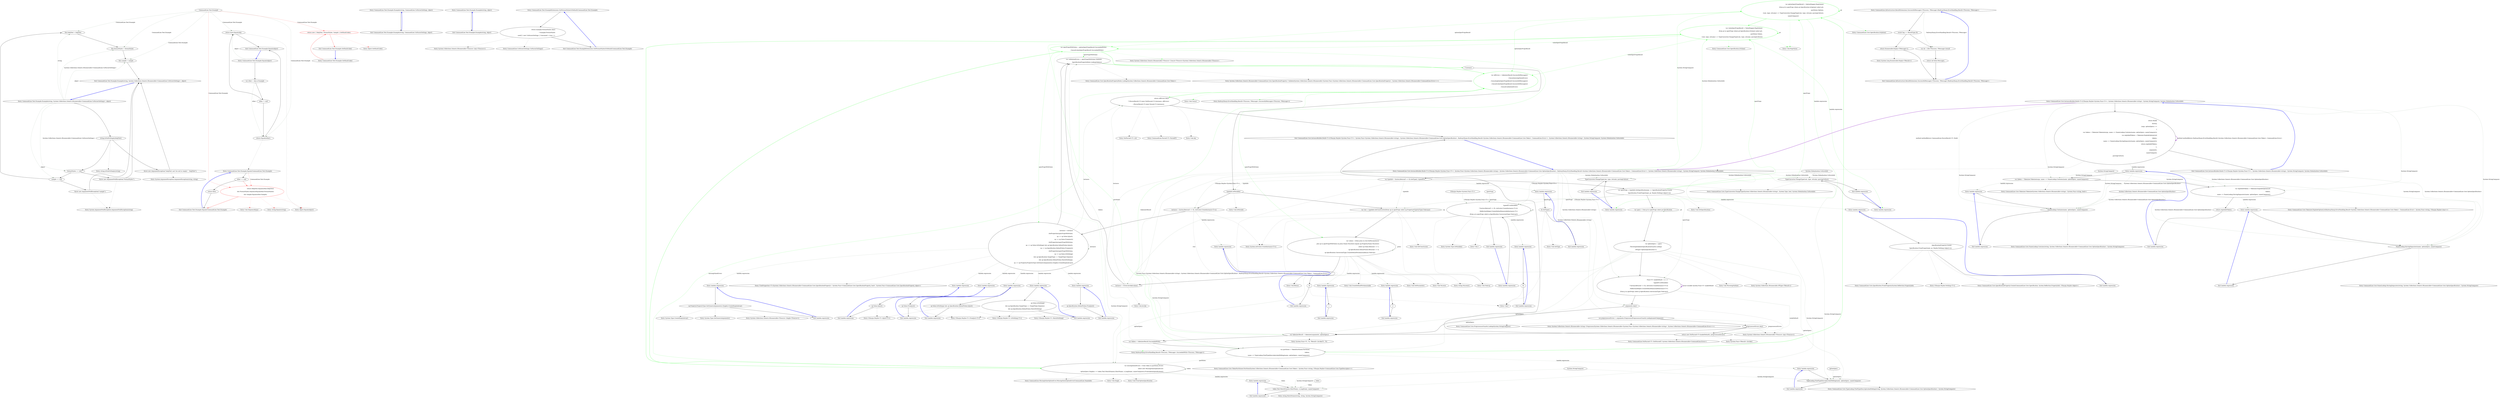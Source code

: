 digraph  {
n41 [label="CommandLine.Text.Example", span=""];
n0 [label="Entry CommandLine.Text.Example.Example(string, System.Collections.Generic.IEnumerable<CommandLine.UnParserSettings>, object)", span="18-18", cluster="CommandLine.Text.Example.Example(string, System.Collections.Generic.IEnumerable<CommandLine.UnParserSettings>, object)"];
n1 [label="string.IsNullOrEmpty(helpText)", span="20-20", cluster="CommandLine.Text.Example.Example(string, System.Collections.Generic.IEnumerable<CommandLine.UnParserSettings>, object)"];
n3 [label="formatStyles == null", span="21-21", cluster="CommandLine.Text.Example.Example(string, System.Collections.Generic.IEnumerable<CommandLine.UnParserSettings>, object)"];
n5 [label="sample == null", span="22-22", cluster="CommandLine.Text.Example.Example(string, System.Collections.Generic.IEnumerable<CommandLine.UnParserSettings>, object)"];
n7 [label="this.helpText = helpText", span="24-24", cluster="CommandLine.Text.Example.Example(string, System.Collections.Generic.IEnumerable<CommandLine.UnParserSettings>, object)"];
n8 [label="this.formatStyles = formatStyles", span="25-25", cluster="CommandLine.Text.Example.Example(string, System.Collections.Generic.IEnumerable<CommandLine.UnParserSettings>, object)"];
n9 [label="this.sample = sample", span="26-26", cluster="CommandLine.Text.Example.Example(string, System.Collections.Generic.IEnumerable<CommandLine.UnParserSettings>, object)"];
n2 [label="throw new ArgumentException(''helpText can't be null or empty'', ''helpText'');", span="20-20", cluster="CommandLine.Text.Example.Example(string, System.Collections.Generic.IEnumerable<CommandLine.UnParserSettings>, object)"];
n11 [label="Entry string.IsNullOrEmpty(string)", span="0-0", cluster="string.IsNullOrEmpty(string)"];
n4 [label="throw new ArgumentNullException(''formatStyles'');", span="21-21", cluster="CommandLine.Text.Example.Example(string, System.Collections.Generic.IEnumerable<CommandLine.UnParserSettings>, object)"];
n6 [label="throw new ArgumentNullException(''sample'');", span="22-22", cluster="CommandLine.Text.Example.Example(string, System.Collections.Generic.IEnumerable<CommandLine.UnParserSettings>, object)"];
n10 [label="Exit CommandLine.Text.Example.Example(string, System.Collections.Generic.IEnumerable<CommandLine.UnParserSettings>, object)", span="18-18", cluster="CommandLine.Text.Example.Example(string, System.Collections.Generic.IEnumerable<CommandLine.UnParserSettings>, object)"];
n13 [label="Entry System.ArgumentNullException.ArgumentNullException(string)", span="0-0", cluster="System.ArgumentNullException.ArgumentNullException(string)"];
n12 [label="Entry System.ArgumentException.ArgumentException(string, string)", span="0-0", cluster="System.ArgumentException.ArgumentException(string, string)"];
n14 [label="Entry CommandLine.Text.Example.Example(string, CommandLine.UnParserSettings, object)", span="29-29", cluster="CommandLine.Text.Example.Example(string, CommandLine.UnParserSettings, object)"];
n15 [label="Exit CommandLine.Text.Example.Example(string, CommandLine.UnParserSettings, object)", span="29-29", cluster="CommandLine.Text.Example.Example(string, CommandLine.UnParserSettings, object)"];
n16 [label="Entry CommandLine.Text.Example.Example(string, object)", span="34-34", cluster="CommandLine.Text.Example.Example(string, object)"];
n17 [label="Exit CommandLine.Text.Example.Example(string, object)", span="34-34", cluster="CommandLine.Text.Example.Example(string, object)"];
n18 [label="Entry CommandLine.Text.Example.Equals(object)", span="59-59", cluster="CommandLine.Text.Example.Equals(object)"];
n19 [label="var other = obj as Example", span="61-61", cluster="CommandLine.Text.Example.Equals(object)"];
n22 [label="return base.Equals(obj);", span="67-67", cluster="CommandLine.Text.Example.Equals(object)"];
n20 [label="other != null", span="62-62", cluster="CommandLine.Text.Example.Equals(object)"];
n21 [label="return Equals(other);", span="64-64", cluster="CommandLine.Text.Example.Equals(object)"];
n23 [label="Exit CommandLine.Text.Example.Equals(object)", span="59-59", cluster="CommandLine.Text.Example.Equals(object)"];
n24 [label="Entry CommandLine.Text.Example.Equals(CommandLine.Text.Example)", span="84-84", cluster="CommandLine.Text.Example.Equals(CommandLine.Text.Example)"];
n25 [label="Entry object.Equals(object)", span="0-0", cluster="object.Equals(object)"];
n26 [label="Entry CommandLine.Text.Example.GetHashCode()", span="74-74", cluster="CommandLine.Text.Example.GetHashCode()"];
n27 [label="return new { HelpText, FormatStyles, Sample }.GetHashCode();", span="76-76", cluster="CommandLine.Text.Example.GetHashCode()", color=red, community=0];
n28 [label="Exit CommandLine.Text.Example.GetHashCode()", span="74-74", cluster="CommandLine.Text.Example.GetHashCode()"];
n29 [label="Entry object.GetHashCode()", span="0-0", cluster="object.GetHashCode()"];
n30 [label="other == null", span="86-86", cluster="CommandLine.Text.Example.Equals(CommandLine.Text.Example)"];
n32 [label="return HelpText.Equals(other.HelpText)\r\n                && FormatStyles.SequenceEqual(other.FormatStyles)\r\n                && Sample.Equals(other.Sample);", span="91-93", cluster="CommandLine.Text.Example.Equals(CommandLine.Text.Example)", color=red, community=0];
n31 [label="return false;", span="88-88", cluster="CommandLine.Text.Example.Equals(CommandLine.Text.Example)"];
n33 [label="Exit CommandLine.Text.Example.Equals(CommandLine.Text.Example)", span="84-84", cluster="CommandLine.Text.Example.Equals(CommandLine.Text.Example)"];
n34 [label="Entry string.Equals(string)", span="0-0", cluster="string.Equals(string)"];
n35 [label="Entry Unk.SequenceEqual", span="", cluster="Unk.SequenceEqual"];
n36 [label="Entry CommandLine.Text.ExampleExtensions.GetFormatStylesOrDefault(CommandLine.Text.Example)", span="111-111", cluster="CommandLine.Text.ExampleExtensions.GetFormatStylesOrDefault(CommandLine.Text.Example)"];
n37 [label="return example.FormatStyles.Any()\r\n                ? example.FormatStyles\r\n                : new[] { new UnParserSettings { Consumed = true } };", span="113-115", cluster="CommandLine.Text.ExampleExtensions.GetFormatStylesOrDefault(CommandLine.Text.Example)"];
n38 [label="Exit CommandLine.Text.ExampleExtensions.GetFormatStylesOrDefault(CommandLine.Text.Example)", span="111-111", cluster="CommandLine.Text.ExampleExtensions.GetFormatStylesOrDefault(CommandLine.Text.Example)"];
n39 [label="Entry System.Collections.Generic.IEnumerable<TSource>.Any<TSource>()", span="0-0", cluster="System.Collections.Generic.IEnumerable<TSource>.Any<TSource>()"];
n40 [label="Entry CommandLine.UnParserSettings.UnParserSettings()", span="15-15", cluster="CommandLine.UnParserSettings.UnParserSettings()"];
d31 [label="var optionSpecPropsResult = OptionMapper.MapValues(\r\n                (from pt in specProps where pt.Specification.IsOption() select pt),\r\n                partitions.Options,\r\n                (vals, type, isScalar) => TypeConverter.ChangeType(vals, type, isScalar, parsingCulture),\r\n                nameComparer)", span="76-80", cluster="CommandLine.Core.InstanceBuilder.Build<T>(CSharpx.Maybe<System.Func<T>>, System.Func<System.Collections.Generic.IEnumerable<string>, System.Collections.Generic.IEnumerable<CommandLine.Core.OptionSpecification>, RailwaySharp.ErrorHandling.Result<System.Collections.Generic.IEnumerable<CommandLine.Core.Token>, CommandLine.Error>>, System.Collections.Generic.IEnumerable<string>, System.StringComparer, System.Globalization.CultureInfo)", color=green, community=0];
d3 [label="Entry CommandLine.Core.InstanceBuilder.Build<T>(CSharpx.Maybe<System.Func<T>>, System.Func<System.Collections.Generic.IEnumerable<string>, System.Collections.Generic.IEnumerable<CommandLine.Core.OptionSpecification>, RailwaySharp.ErrorHandling.Result<System.Collections.Generic.IEnumerable<CommandLine.Core.Token>, CommandLine.Error>>, System.Collections.Generic.IEnumerable<string>, System.StringComparer, System.Globalization.CultureInfo)", span="35-35", cluster="CommandLine.Core.InstanceBuilder.Build<T>(CSharpx.Maybe<System.Func<T>>, System.Func<System.Collections.Generic.IEnumerable<string>, System.Collections.Generic.IEnumerable<CommandLine.Core.OptionSpecification>, RailwaySharp.ErrorHandling.Result<System.Collections.Generic.IEnumerable<CommandLine.Core.Token>, CommandLine.Error>>, System.Collections.Generic.IEnumerable<string>, System.StringComparer, System.Globalization.CultureInfo)"];
d30 [label="var partitions = TokenPartitioner.Partition(\r\n                tokens,\r\n                name => TypeLookup.FindTypeDescriptorAndSibling(name, optionSpecs, nameComparer))", span="72-74", cluster="CommandLine.Core.InstanceBuilder.Build<T>(CSharpx.Maybe<System.Func<T>>, System.Func<System.Collections.Generic.IEnumerable<string>, System.Collections.Generic.IEnumerable<CommandLine.Core.OptionSpecification>, RailwaySharp.ErrorHandling.Result<System.Collections.Generic.IEnumerable<CommandLine.Core.Token>, CommandLine.Error>>, System.Collections.Generic.IEnumerable<string>, System.StringComparer, System.Globalization.CultureInfo)"];
d20 [label="var specProps = typeInfo.GetSpecifications(pi => SpecificationProperty.Create(\r\n                    Specification.FromProperty(pi), pi, Maybe.Nothing<object>()))", span="44-45", cluster="CommandLine.Core.InstanceBuilder.Build<T>(CSharpx.Maybe<System.Func<T>>, System.Func<System.Collections.Generic.IEnumerable<string>, System.Collections.Generic.IEnumerable<CommandLine.Core.OptionSpecification>, RailwaySharp.ErrorHandling.Result<System.Collections.Generic.IEnumerable<CommandLine.Core.Token>, CommandLine.Error>>, System.Collections.Generic.IEnumerable<string>, System.StringComparer, System.Globalization.CultureInfo)"];
d32 [label="var valueSpecPropsResult = ValueMapper.MapValues(\r\n                (from pt in specProps where pt.Specification.IsValue() select pt),\r\n                    partitions.Values,\r\n                (vals, type, isScalar) => TypeConverter.ChangeType(vals, type, isScalar, parsingCulture))", span="82-85", cluster="CommandLine.Core.InstanceBuilder.Build<T>(CSharpx.Maybe<System.Func<T>>, System.Func<System.Collections.Generic.IEnumerable<string>, System.Collections.Generic.IEnumerable<CommandLine.Core.OptionSpecification>, RailwaySharp.ErrorHandling.Result<System.Collections.Generic.IEnumerable<CommandLine.Core.Token>, CommandLine.Error>>, System.Collections.Generic.IEnumerable<string>, System.StringComparer, System.Globalization.CultureInfo)", color=green, community=0];
d58 [label="Entry CommandLine.Core.Specification.IsOption()", span="10-10", cluster="CommandLine.Core.Specification.IsOption()"];
d59 [label="Entry Unk.MapValues", span="", cluster="Unk.MapValues"];
d105 [label="Entry lambda expression", span="79-79", cluster="lambda expression"];
d34 [label="var specPropsWithValue = optionSpecPropsResult.SucceededWith()\r\n                .Concat(valueSpecPropsResult.SucceededWith())", span="91-92", cluster="CommandLine.Core.InstanceBuilder.Build<T>(CSharpx.Maybe<System.Func<T>>, System.Func<System.Collections.Generic.IEnumerable<string>, System.Collections.Generic.IEnumerable<CommandLine.Core.OptionSpecification>, RailwaySharp.ErrorHandling.Result<System.Collections.Generic.IEnumerable<CommandLine.Core.Token>, CommandLine.Error>>, System.Collections.Generic.IEnumerable<string>, System.StringComparer, System.Globalization.CultureInfo)", color=green, community=0];
d43 [label="var allErrors = tokenizerResult.SuccessfulMessages()\r\n                .Concat(missingValueErrors)\r\n                .Concat(optionSpecPropsResult.SuccessfulMessages())\r\n                .Concat(valueSpecPropsResult.SuccessfulMessages())\r\n                .Concat(validationErrors)", span="125-129", cluster="CommandLine.Core.InstanceBuilder.Build<T>(CSharpx.Maybe<System.Func<T>>, System.Func<System.Collections.Generic.IEnumerable<string>, System.Collections.Generic.IEnumerable<CommandLine.Core.OptionSpecification>, RailwaySharp.ErrorHandling.Result<System.Collections.Generic.IEnumerable<CommandLine.Core.Token>, CommandLine.Error>>, System.Collections.Generic.IEnumerable<string>, System.StringComparer, System.Globalization.CultureInfo)", color=green, community=0];
d33 [label="var missingValueErrors = from token in partitions.Errors\r\n                                     select new MissingValueOptionError(\r\n                                         optionSpecs.Single(o => token.Text.MatchName(o.ShortName, o.LongName, nameComparer)).FromOptionSpecification())", span="87-89", cluster="CommandLine.Core.InstanceBuilder.Build<T>(CSharpx.Maybe<System.Func<T>>, System.Func<System.Collections.Generic.IEnumerable<string>, System.Collections.Generic.IEnumerable<CommandLine.Core.OptionSpecification>, RailwaySharp.ErrorHandling.Result<System.Collections.Generic.IEnumerable<CommandLine.Core.Token>, CommandLine.Error>>, System.Collections.Generic.IEnumerable<string>, System.StringComparer, System.Globalization.CultureInfo)"];
d60 [label="Entry CommandLine.Core.Specification.IsValue()", span="15-15", cluster="CommandLine.Core.Specification.IsValue()"];
d109 [label="Entry lambda expression", span="85-85", cluster="lambda expression"];
d28 [label="var tokenizerResult = tokenizer(arguments, optionSpecs)", span="68-68", cluster="CommandLine.Core.InstanceBuilder.Build<T>(CSharpx.Maybe<System.Func<T>>, System.Func<System.Collections.Generic.IEnumerable<string>, System.Collections.Generic.IEnumerable<CommandLine.Core.OptionSpecification>, RailwaySharp.ErrorHandling.Result<System.Collections.Generic.IEnumerable<CommandLine.Core.Token>, CommandLine.Error>>, System.Collections.Generic.IEnumerable<string>, System.StringComparer, System.Globalization.CultureInfo)"];
d42 [label="var validationErrors = specPropsWithValue.Validate(\r\n                SpecificationPropertyRules.Lookup(tokens))", span="122-123", cluster="CommandLine.Core.InstanceBuilder.Build<T>(CSharpx.Maybe<System.Func<T>>, System.Func<System.Collections.Generic.IEnumerable<string>, System.Collections.Generic.IEnumerable<CommandLine.Core.OptionSpecification>, RailwaySharp.ErrorHandling.Result<System.Collections.Generic.IEnumerable<CommandLine.Core.Token>, CommandLine.Error>>, System.Collections.Generic.IEnumerable<string>, System.StringComparer, System.Globalization.CultureInfo)"];
d44 [label="return allErrors.Any()\r\n                ? (ParserResult<T>)new NotParsed<T>(instance, allErrors)\r\n                : (ParserResult<T>)new Parsed<T>(instance);", span="131-133", cluster="CommandLine.Core.InstanceBuilder.Build<T>(CSharpx.Maybe<System.Func<T>>, System.Func<System.Collections.Generic.IEnumerable<string>, System.Collections.Generic.IEnumerable<CommandLine.Core.OptionSpecification>, RailwaySharp.ErrorHandling.Result<System.Collections.Generic.IEnumerable<CommandLine.Core.Token>, CommandLine.Error>>, System.Collections.Generic.IEnumerable<string>, System.StringComparer, System.Globalization.CultureInfo)"];
d77 [label="Entry RailwaySharp.ErrorHandling.Result<TSuccess, TMessage>.SuccessfulMessages<TSuccess, TMessage>()", span="12-12", cluster="RailwaySharp.ErrorHandling.Result<TSuccess, TMessage>.SuccessfulMessages<TSuccess, TMessage>()"];
d78 [label="Entry Unk.Concat", span="", cluster="Unk.Concat"];
d35 [label="T instance", span="94-94", cluster="CommandLine.Core.InstanceBuilder.Build<T>(CSharpx.Maybe<System.Func<T>>, System.Func<System.Collections.Generic.IEnumerable<string>, System.Collections.Generic.IEnumerable<CommandLine.Core.OptionSpecification>, RailwaySharp.ErrorHandling.Result<System.Collections.Generic.IEnumerable<CommandLine.Core.Token>, CommandLine.Error>>, System.Collections.Generic.IEnumerable<string>, System.StringComparer, System.Globalization.CultureInfo)"];
d56 [label="Entry RailwaySharp.ErrorHandling.Result<TSuccess, TMessage>.SucceededWith<TSuccess, TMessage>()", span="653-653", cluster="RailwaySharp.ErrorHandling.Result<TSuccess, TMessage>.SucceededWith<TSuccess, TMessage>()"];
d64 [label="Entry System.Collections.Generic.IEnumerable<TSource>.Concat<TSource>(System.Collections.Generic.IEnumerable<TSource>)", span="0-0", cluster="System.Collections.Generic.IEnumerable<TSource>.Concat<TSource>(System.Collections.Generic.IEnumerable<TSource>)"];
d38 [label="instance = instance\r\n                    .SetProperties(specPropsWithValue,\r\n                        sp => sp.Value.IsJust(),\r\n                        sp => sp.Value.FromJust())\r\n                    .SetProperties(specPropsWithValue,\r\n                        sp => sp.Value.IsNothing() && sp.Specification.DefaultValue.IsJust(),\r\n                        sp => sp.Specification.DefaultValue.FromJust())\r\n                    .SetProperties(specPropsWithValue,\r\n                        sp => sp.Value.IsNothing()\r\n                            && sp.Specification.TargetType == TargetType.Sequence\r\n                            && sp.Specification.DefaultValue.MatchNothing(),\r\n                        sp => sp.Property.PropertyType.GetGenericArguments().Single().CreateEmptyArray())", span="98-109", cluster="CommandLine.Core.InstanceBuilder.Build<T>(CSharpx.Maybe<System.Func<T>>, System.Func<System.Collections.Generic.IEnumerable<string>, System.Collections.Generic.IEnumerable<CommandLine.Core.OptionSpecification>, RailwaySharp.ErrorHandling.Result<System.Collections.Generic.IEnumerable<CommandLine.Core.Token>, CommandLine.Error>>, System.Collections.Generic.IEnumerable<string>, System.StringComparer, System.Globalization.CultureInfo)"];
d40 [label="var values = (from prms in ctor.GetParameters()\r\n                              join sp in specPropsWithValue on prms.Name.ToLower() equals sp.Property.Name.ToLower()\r\n                              select sp.Value.Return(v => v,\r\n                                    sp.Specification.DefaultValue.Return(d => d,\r\n                                        sp.Specification.ConversionType.CreateDefaultForImmutable()))).ToArray()", span="114-118", cluster="CommandLine.Core.InstanceBuilder.Build<T>(CSharpx.Maybe<System.Func<T>>, System.Func<System.Collections.Generic.IEnumerable<string>, System.Collections.Generic.IEnumerable<CommandLine.Core.OptionSpecification>, RailwaySharp.ErrorHandling.Result<System.Collections.Generic.IEnumerable<CommandLine.Core.Token>, CommandLine.Error>>, System.Collections.Generic.IEnumerable<string>, System.StringComparer, System.Globalization.CultureInfo)"];
d0 [label="Entry CommandLine.Core.InstanceBuilder.Build<T>(CSharpx.Maybe<System.Func<T>>, System.Collections.Generic.IEnumerable<string>, System.StringComparer, System.Globalization.CultureInfo)", span="14-14", cluster="CommandLine.Core.InstanceBuilder.Build<T>(CSharpx.Maybe<System.Func<T>>, System.Collections.Generic.IEnumerable<string>, System.StringComparer, System.Globalization.CultureInfo)"];
d1 [label="return Build(\r\n                factory,\r\n                (args, optionSpecs) =>\r\n                    {\r\n                        var tokens = Tokenizer.Tokenize(args, name => NameLookup.Contains(name, optionSpecs, nameComparer));\r\n                        var explodedTokens = Tokenizer.ExplodeOptionList(\r\n                            tokens,\r\n                            name => NameLookup.HavingSeparator(name, optionSpecs, nameComparer));\r\n                        return explodedTokens;\r\n                    },\r\n                arguments,\r\n                nameComparer,\r\n                parsingCulture);", span="20-32", cluster="CommandLine.Core.InstanceBuilder.Build<T>(CSharpx.Maybe<System.Func<T>>, System.Collections.Generic.IEnumerable<string>, System.StringComparer, System.Globalization.CultureInfo)"];
d45 [label="Exit CommandLine.Core.InstanceBuilder.Build<T>(CSharpx.Maybe<System.Func<T>>, System.Func<System.Collections.Generic.IEnumerable<string>, System.Collections.Generic.IEnumerable<CommandLine.Core.OptionSpecification>, RailwaySharp.ErrorHandling.Result<System.Collections.Generic.IEnumerable<CommandLine.Core.Token>, CommandLine.Error>>, System.Collections.Generic.IEnumerable<string>, System.StringComparer, System.Globalization.CultureInfo)", span="35-35", cluster="CommandLine.Core.InstanceBuilder.Build<T>(CSharpx.Maybe<System.Func<T>>, System.Func<System.Collections.Generic.IEnumerable<string>, System.Collections.Generic.IEnumerable<CommandLine.Core.OptionSpecification>, RailwaySharp.ErrorHandling.Result<System.Collections.Generic.IEnumerable<CommandLine.Core.Token>, CommandLine.Error>>, System.Collections.Generic.IEnumerable<string>, System.StringComparer, System.Globalization.CultureInfo)"];
d19 [label="var typeInfo = factory.Return(f => f().GetType(), typeof(T))", span="42-42", cluster="CommandLine.Core.InstanceBuilder.Build<T>(CSharpx.Maybe<System.Func<T>>, System.Func<System.Collections.Generic.IEnumerable<string>, System.Collections.Generic.IEnumerable<CommandLine.Core.OptionSpecification>, RailwaySharp.ErrorHandling.Result<System.Collections.Generic.IEnumerable<CommandLine.Core.Token>, CommandLine.Error>>, System.Collections.Generic.IEnumerable<string>, System.StringComparer, System.Globalization.CultureInfo)"];
d23 [label="Func<T> makeDefault = () =>\r\n                typeof(T).IsMutable()\r\n                    ? factory.Return(f => f(), Activator.CreateInstance<T>())\r\n                    : ReflectionHelper.CreateDefaultImmutableInstance<T>(\r\n                        (from p in specProps select p.Specification.ConversionType).ToArray())", span="53-57", cluster="CommandLine.Core.InstanceBuilder.Build<T>(CSharpx.Maybe<System.Func<T>>, System.Func<System.Collections.Generic.IEnumerable<string>, System.Collections.Generic.IEnumerable<CommandLine.Core.OptionSpecification>, RailwaySharp.ErrorHandling.Result<System.Collections.Generic.IEnumerable<CommandLine.Core.Token>, CommandLine.Error>>, System.Collections.Generic.IEnumerable<string>, System.StringComparer, System.Globalization.CultureInfo)"];
d94 [label="typeof(T).IsMutable()\r\n                    ? factory.Return(f => f(), Activator.CreateInstance<T>())\r\n                    : ReflectionHelper.CreateDefaultImmutableInstance<T>(\r\n                        (from p in specProps select p.Specification.ConversionType).ToArray())", span="54-57", cluster="lambda expression"];
d24 [label="arguments.Any()", span="59-59", cluster="CommandLine.Core.InstanceBuilder.Build<T>(CSharpx.Maybe<System.Func<T>>, System.Func<System.Collections.Generic.IEnumerable<string>, System.Collections.Generic.IEnumerable<CommandLine.Core.OptionSpecification>, RailwaySharp.ErrorHandling.Result<System.Collections.Generic.IEnumerable<CommandLine.Core.Token>, CommandLine.Error>>, System.Collections.Generic.IEnumerable<string>, System.StringComparer, System.Globalization.CultureInfo)"];
d25 [label="var preprocessorErrors = arguments.Preprocess(PreprocessorGuards.Lookup(nameComparer))", span="61-61", cluster="CommandLine.Core.InstanceBuilder.Build<T>(CSharpx.Maybe<System.Func<T>>, System.Func<System.Collections.Generic.IEnumerable<string>, System.Collections.Generic.IEnumerable<CommandLine.Core.OptionSpecification>, RailwaySharp.ErrorHandling.Result<System.Collections.Generic.IEnumerable<CommandLine.Core.Token>, CommandLine.Error>>, System.Collections.Generic.IEnumerable<string>, System.StringComparer, System.Globalization.CultureInfo)"];
d102 [label="TypeLookup.FindTypeDescriptorAndSibling(name, optionSpecs, nameComparer)", span="74-74", cluster="lambda expression"];
d106 [label="TypeConverter.ChangeType(vals, type, isScalar, parsingCulture)", span="79-79", cluster="lambda expression"];
d110 [label="TypeConverter.ChangeType(vals, type, isScalar, parsingCulture)", span="85-85", cluster="lambda expression"];
d113 [label="token.Text.MatchName(o.ShortName, o.LongName, nameComparer)", span="89-89", cluster="lambda expression"];
d37 [label="instance = factory.Return(f => f(), Activator.CreateInstance<T>())", span="97-97", cluster="CommandLine.Core.InstanceBuilder.Build<T>(CSharpx.Maybe<System.Func<T>>, System.Func<System.Collections.Generic.IEnumerable<string>, System.Collections.Generic.IEnumerable<CommandLine.Core.OptionSpecification>, RailwaySharp.ErrorHandling.Result<System.Collections.Generic.IEnumerable<CommandLine.Core.Token>, CommandLine.Error>>, System.Collections.Generic.IEnumerable<string>, System.StringComparer, System.Globalization.CultureInfo)"];
d22 [label="var optionSpecs = specs\r\n                .ThrowingValidate(SpecificationGuards.Lookup)\r\n                .OfType<OptionSpecification>()", span="49-51", cluster="CommandLine.Core.InstanceBuilder.Build<T>(CSharpx.Maybe<System.Func<T>>, System.Func<System.Collections.Generic.IEnumerable<string>, System.Collections.Generic.IEnumerable<CommandLine.Core.OptionSpecification>, RailwaySharp.ErrorHandling.Result<System.Collections.Generic.IEnumerable<CommandLine.Core.Token>, CommandLine.Error>>, System.Collections.Generic.IEnumerable<string>, System.StringComparer, System.Globalization.CultureInfo)"];
d29 [label="var tokens = tokenizerResult.SucceededWith()", span="70-70", cluster="CommandLine.Core.InstanceBuilder.Build<T>(CSharpx.Maybe<System.Func<T>>, System.Func<System.Collections.Generic.IEnumerable<string>, System.Collections.Generic.IEnumerable<CommandLine.Core.OptionSpecification>, RailwaySharp.ErrorHandling.Result<System.Collections.Generic.IEnumerable<CommandLine.Core.Token>, CommandLine.Error>>, System.Collections.Generic.IEnumerable<string>, System.StringComparer, System.Globalization.CultureInfo)"];
d57 [label="Entry CommandLine.Core.TokenPartitioner.Partition(System.Collections.Generic.IEnumerable<CommandLine.Core.Token>, System.Func<string, CSharpx.Maybe<CommandLine.Core.TypeDescriptor>>)", span="12-12", cluster="CommandLine.Core.TokenPartitioner.Partition(System.Collections.Generic.IEnumerable<CommandLine.Core.Token>, System.Func<string, CSharpx.Maybe<CommandLine.Core.TypeDescriptor>>)"];
d101 [label="Entry lambda expression", span="74-74", cluster="lambda expression"];
d21 [label="var specs = from pt in specProps select pt.Specification", span="47-47", cluster="CommandLine.Core.InstanceBuilder.Build<T>(CSharpx.Maybe<System.Func<T>>, System.Func<System.Collections.Generic.IEnumerable<string>, System.Collections.Generic.IEnumerable<CommandLine.Core.OptionSpecification>, RailwaySharp.ErrorHandling.Result<System.Collections.Generic.IEnumerable<CommandLine.Core.Token>, CommandLine.Error>>, System.Collections.Generic.IEnumerable<string>, System.StringComparer, System.Globalization.CultureInfo)"];
d47 [label="Entry Unk.GetSpecifications", span="", cluster="Unk.GetSpecifications"];
d87 [label="Entry lambda expression", span="44-45", cluster="lambda expression"];
d39 [label="var ctor = typeInfo.GetConstructor((from sp in specProps select sp.Property.PropertyType).ToArray())", span="113-113", cluster="CommandLine.Core.InstanceBuilder.Build<T>(CSharpx.Maybe<System.Func<T>>, System.Func<System.Collections.Generic.IEnumerable<string>, System.Collections.Generic.IEnumerable<CommandLine.Core.OptionSpecification>, RailwaySharp.ErrorHandling.Result<System.Collections.Generic.IEnumerable<CommandLine.Core.Token>, CommandLine.Error>>, System.Collections.Generic.IEnumerable<string>, System.StringComparer, System.Globalization.CultureInfo)"];
d107 [label="Exit lambda expression", span="79-79", cluster="lambda expression"];
d61 [label="Entry CommandLine.MissingValueOptionError.MissingValueOptionError(CommandLine.NameInfo)", span="269-269", cluster="CommandLine.MissingValueOptionError.MissingValueOptionError(CommandLine.NameInfo)"];
d62 [label="Entry Unk.Single", span="", cluster="Unk.Single"];
d63 [label="Entry Unk.FromOptionSpecification", span="", cluster="Unk.FromOptionSpecification"];
d112 [label="Entry lambda expression", span="89-89", cluster="lambda expression"];
d111 [label="Exit lambda expression", span="85-85", cluster="lambda expression"];
d26 [label="preprocessorErrors.Any()", span="62-62", cluster="CommandLine.Core.InstanceBuilder.Build<T>(CSharpx.Maybe<System.Func<T>>, System.Func<System.Collections.Generic.IEnumerable<string>, System.Collections.Generic.IEnumerable<CommandLine.Core.OptionSpecification>, RailwaySharp.ErrorHandling.Result<System.Collections.Generic.IEnumerable<CommandLine.Core.Token>, CommandLine.Error>>, System.Collections.Generic.IEnumerable<string>, System.StringComparer, System.Globalization.CultureInfo)"];
d55 [label="Entry System.Func<T1, T2, TResult>.Invoke(T1, T2)", span="0-0", cluster="System.Func<T1, T2, TResult>.Invoke(T1, T2)"];
d41 [label="instance = (T)ctor.Invoke(values)", span="119-119", cluster="CommandLine.Core.InstanceBuilder.Build<T>(CSharpx.Maybe<System.Func<T>>, System.Func<System.Collections.Generic.IEnumerable<string>, System.Collections.Generic.IEnumerable<CommandLine.Core.OptionSpecification>, RailwaySharp.ErrorHandling.Result<System.Collections.Generic.IEnumerable<CommandLine.Core.Token>, CommandLine.Error>>, System.Collections.Generic.IEnumerable<string>, System.StringComparer, System.Globalization.CultureInfo)"];
d75 [label="Entry CommandLine.Core.SpecificationPropertyRules.Lookup(System.Collections.Generic.IEnumerable<CommandLine.Core.Token>)", span="12-12", cluster="CommandLine.Core.SpecificationPropertyRules.Lookup(System.Collections.Generic.IEnumerable<CommandLine.Core.Token>)"];
d76 [label="Entry System.Collections.Generic.IEnumerable<CommandLine.Core.SpecificationProperty>.Validate(System.Collections.Generic.IEnumerable<System.Func<System.Collections.Generic.IEnumerable<CommandLine.Core.SpecificationProperty>, System.Collections.Generic.IEnumerable<CommandLine.Error>>>)", span="40-40", cluster="System.Collections.Generic.IEnumerable<CommandLine.Core.SpecificationProperty>.Validate(System.Collections.Generic.IEnumerable<System.Func<System.Collections.Generic.IEnumerable<CommandLine.Core.SpecificationProperty>, System.Collections.Generic.IEnumerable<CommandLine.Error>>>)"];
d79 [label="Entry Unk.Any", span="", cluster="Unk.Any"];
d80 [label="Entry NotParsed<T>.cstr", span="", cluster="NotParsed<T>.cstr"];
d81 [label="Entry CommandLine.Parsed<T>.Parsed(T)", span="72-72", cluster="CommandLine.Parsed<T>.Parsed(T)"];
d36 [label="typeInfo.IsMutable()", span="95-95", cluster="CommandLine.Core.InstanceBuilder.Build<T>(CSharpx.Maybe<System.Func<T>>, System.Func<System.Collections.Generic.IEnumerable<string>, System.Collections.Generic.IEnumerable<CommandLine.Core.OptionSpecification>, RailwaySharp.ErrorHandling.Result<System.Collections.Generic.IEnumerable<CommandLine.Core.Token>, CommandLine.Error>>, System.Collections.Generic.IEnumerable<string>, System.StringComparer, System.Globalization.CultureInfo)"];
d67 [label="Entry T.SetProperties<T>(System.Collections.Generic.IEnumerable<CommandLine.Core.SpecificationProperty>, System.Func<CommandLine.Core.SpecificationProperty, bool>, System.Func<CommandLine.Core.SpecificationProperty, object>)", span="71-71", cluster="T.SetProperties<T>(System.Collections.Generic.IEnumerable<CommandLine.Core.SpecificationProperty>, System.Func<CommandLine.Core.SpecificationProperty, bool>, System.Func<CommandLine.Core.SpecificationProperty, object>)"];
d119 [label="Entry lambda expression", span="100-100", cluster="lambda expression"];
d123 [label="Entry lambda expression", span="101-101", cluster="lambda expression"];
d127 [label="Entry lambda expression", span="103-103", cluster="lambda expression"];
d131 [label="Entry lambda expression", span="104-104", cluster="lambda expression"];
d134 [label="Entry lambda expression", span="106-108", cluster="lambda expression"];
d138 [label="Entry lambda expression", span="109-109", cluster="lambda expression"];
d70 [label="Entry Unk.GetParameters", span="", cluster="Unk.GetParameters"];
d71 [label="Entry Unk.ToLower", span="", cluster="Unk.ToLower"];
d72 [label="Entry string.ToLower()", span="0-0", cluster="string.ToLower()"];
d73 [label="Entry Unk.CreateDefaultForImmutable", span="", cluster="Unk.CreateDefaultForImmutable"];
d46 [label="Entry Unk.Return", span="", cluster="Unk.Return"];
d68 [label="Entry Unk.ToArray", span="", cluster="Unk.ToArray"];
d144 [label="Entry lambda expression", span="116-116", cluster="lambda expression"];
d147 [label="Entry lambda expression", span="117-117", cluster="lambda expression"];
d2 [label="Exit CommandLine.Core.InstanceBuilder.Build<T>(CSharpx.Maybe<System.Func<T>>, System.Collections.Generic.IEnumerable<string>, System.StringComparer, System.Globalization.CultureInfo)", span="14-14", cluster="CommandLine.Core.InstanceBuilder.Build<T>(CSharpx.Maybe<System.Func<T>>, System.Collections.Generic.IEnumerable<string>, System.StringComparer, System.Globalization.CultureInfo)"];
d5 [label="var tokens = Tokenizer.Tokenize(args, name => NameLookup.Contains(name, optionSpecs, nameComparer))", span="24-24", cluster="lambda expression"];
d12 [label="NameLookup.Contains(name, optionSpecs, nameComparer)", span="24-24", cluster="lambda expression"];
d6 [label="var explodedTokens = Tokenizer.ExplodeOptionList(\r\n                            tokens,\r\n                            name => NameLookup.HavingSeparator(name, optionSpecs, nameComparer))", span="25-27", cluster="lambda expression"];
d16 [label="NameLookup.HavingSeparator(name, optionSpecs, nameComparer)", span="27-27", cluster="lambda expression"];
d4 [label="Entry lambda expression", span="22-29", cluster="lambda expression"];
d27 [label="return new NotParsed<T>(makeDefault(), preprocessorErrors);", span="64-64", cluster="CommandLine.Core.InstanceBuilder.Build<T>(CSharpx.Maybe<System.Func<T>>, System.Func<System.Collections.Generic.IEnumerable<string>, System.Collections.Generic.IEnumerable<CommandLine.Core.OptionSpecification>, RailwaySharp.ErrorHandling.Result<System.Collections.Generic.IEnumerable<CommandLine.Core.Token>, CommandLine.Error>>, System.Collections.Generic.IEnumerable<string>, System.StringComparer, System.Globalization.CultureInfo)"];
d82 [label="Entry lambda expression", span="42-42", cluster="lambda expression"];
d152 [label="CSharpx.Maybe<System.Func<T>>", span=""];
d153 [label=specProps, span=""];
d93 [label="Entry lambda expression", span="53-57", cluster="lambda expression"];
d95 [label="Exit lambda expression", span="53-57", cluster="lambda expression"];
d96 [label="Entry System.Type.IsMutable()", span="128-128", cluster="System.Type.IsMutable()"];
d66 [label="Entry System.Activator.CreateInstance<T>()", span="0-0", cluster="System.Activator.CreateInstance<T>()"];
d97 [label="Entry Unk.>", span="", cluster="Unk.>"];
d98 [label="Entry lambda expression", span="55-55", cluster="lambda expression"];
d50 [label="Entry System.Collections.Generic.IEnumerable<TSource>.Any<TSource>()", span="0-0", cluster="System.Collections.Generic.IEnumerable<TSource>.Any<TSource>()"];
d51 [label="Entry CommandLine.Core.PreprocessorGuards.Lookup(System.StringComparer)", span="11-11", cluster="CommandLine.Core.PreprocessorGuards.Lookup(System.StringComparer)"];
d52 [label="Entry System.Collections.Generic.IEnumerable<string>.Preprocess(System.Collections.Generic.IEnumerable<System.Func<System.Collections.Generic.IEnumerable<string>, System.Collections.Generic.IEnumerable<CommandLine.Error>>>)", span="11-11", cluster="System.Collections.Generic.IEnumerable<string>.Preprocess(System.Collections.Generic.IEnumerable<System.Func<System.Collections.Generic.IEnumerable<string>, System.Collections.Generic.IEnumerable<CommandLine.Error>>>)"];
d154 [label="System.StringComparer", span=""];
d155 [label=optionSpecs, span=""];
d103 [label="Exit lambda expression", span="74-74", cluster="lambda expression"];
d104 [label="Entry CommandLine.Core.TypeLookup.FindTypeDescriptorAndSibling(string, System.Collections.Generic.IEnumerable<CommandLine.Core.OptionSpecification>, System.StringComparer)", span="23-23", cluster="CommandLine.Core.TypeLookup.FindTypeDescriptorAndSibling(string, System.Collections.Generic.IEnumerable<CommandLine.Core.OptionSpecification>, System.StringComparer)"];
d156 [label="System.Globalization.CultureInfo", span=""];
d108 [label="Entry CommandLine.Core.TypeConverter.ChangeType(System.Collections.Generic.IEnumerable<string>, System.Type, bool, System.Globalization.CultureInfo)", span="13-13", cluster="CommandLine.Core.TypeConverter.ChangeType(System.Collections.Generic.IEnumerable<string>, System.Type, bool, System.Globalization.CultureInfo)"];
d157 [label=token, span=""];
d114 [label="Exit lambda expression", span="89-89", cluster="lambda expression"];
d115 [label="Entry string.MatchName(string, string, System.StringComparer)", span="8-8", cluster="string.MatchName(string, string, System.StringComparer)"];
d116 [label="Entry lambda expression", span="97-97", cluster="lambda expression"];
d48 [label="Entry Unk.ThrowingValidate", span="", cluster="Unk.ThrowingValidate"];
d49 [label="Entry System.Collections.IEnumerable.OfType<TResult>()", span="0-0", cluster="System.Collections.IEnumerable.OfType<TResult>()"];
d89 [label="Exit lambda expression", span="44-45", cluster="lambda expression"];
d88 [label="SpecificationProperty.Create(\r\n                    Specification.FromProperty(pi), pi, Maybe.Nothing<object>())", span="44-45", cluster="lambda expression"];
d69 [label="Entry Unk.GetConstructor", span="", cluster="Unk.GetConstructor"];
d74 [label="Entry Unk.Invoke", span="", cluster="Unk.Invoke"];
d65 [label="Entry Unk.IsMutable", span="", cluster="Unk.IsMutable"];
d121 [label="Exit lambda expression", span="100-100", cluster="lambda expression"];
d120 [label="sp.Value.IsJust()", span="100-100", cluster="lambda expression"];
d125 [label="Exit lambda expression", span="101-101", cluster="lambda expression"];
d124 [label="sp.Value.FromJust()", span="101-101", cluster="lambda expression"];
d129 [label="Exit lambda expression", span="103-103", cluster="lambda expression"];
d128 [label="sp.Value.IsNothing() && sp.Specification.DefaultValue.IsJust()", span="103-103", cluster="lambda expression"];
d133 [label="Exit lambda expression", span="104-104", cluster="lambda expression"];
d132 [label="sp.Specification.DefaultValue.FromJust()", span="104-104", cluster="lambda expression"];
d136 [label="Exit lambda expression", span="106-108", cluster="lambda expression"];
d135 [label="sp.Value.IsNothing()\r\n                            && sp.Specification.TargetType == TargetType.Sequence\r\n                            && sp.Specification.DefaultValue.MatchNothing()", span="106-108", cluster="lambda expression"];
d140 [label="Exit lambda expression", span="109-109", cluster="lambda expression"];
d139 [label="sp.Property.PropertyType.GetGenericArguments().Single().CreateEmptyArray()", span="109-109", cluster="lambda expression"];
d146 [label="Exit lambda expression", span="116-116", cluster="lambda expression"];
d145 [label=v, span="116-116", cluster="lambda expression"];
d149 [label="Exit lambda expression", span="117-117", cluster="lambda expression"];
d148 [label=d, span="117-117", cluster="lambda expression"];
d150 [label="System.StringComparer", span=""];
d9 [label="Entry CommandLine.Core.Tokenizer.Tokenize(System.Collections.Generic.IEnumerable<string>, System.Func<string, bool>)", span="13-13", cluster="CommandLine.Core.Tokenizer.Tokenize(System.Collections.Generic.IEnumerable<string>, System.Func<string, bool>)"];
d11 [label="Entry lambda expression", span="24-24", cluster="lambda expression"];
d151 [label="System.Collections.Generic.IEnumerable<CommandLine.Core.OptionSpecification>", span=""];
d13 [label="Exit lambda expression", span="24-24", cluster="lambda expression"];
d14 [label="Entry CommandLine.Core.NameLookup.Contains(string, System.Collections.Generic.IEnumerable<CommandLine.Core.OptionSpecification>, System.StringComparer)", span="11-11", cluster="CommandLine.Core.NameLookup.Contains(string, System.Collections.Generic.IEnumerable<CommandLine.Core.OptionSpecification>, System.StringComparer)"];
d7 [label="return explodedTokens;", span="28-28", cluster="lambda expression"];
d10 [label="Entry CommandLine.Core.Tokenizer.ExplodeOptionList(RailwaySharp.ErrorHandling.Result<System.Collections.Generic.IEnumerable<CommandLine.Core.Token>, CommandLine.Error>, System.Func<string, CSharpx.Maybe<char>>)", span="46-46", cluster="CommandLine.Core.Tokenizer.ExplodeOptionList(RailwaySharp.ErrorHandling.Result<System.Collections.Generic.IEnumerable<CommandLine.Core.Token>, CommandLine.Error>, System.Func<string, CSharpx.Maybe<char>>)"];
d15 [label="Entry lambda expression", span="27-27", cluster="lambda expression"];
d17 [label="Exit lambda expression", span="27-27", cluster="lambda expression"];
d18 [label="Entry CommandLine.Core.NameLookup.HavingSeparator(string, System.Collections.Generic.IEnumerable<CommandLine.Core.OptionSpecification>, System.StringComparer)", span="16-16", cluster="CommandLine.Core.NameLookup.HavingSeparator(string, System.Collections.Generic.IEnumerable<CommandLine.Core.OptionSpecification>, System.StringComparer)"];
d8 [label="Exit lambda expression", span="22-29", cluster="lambda expression"];
d53 [label="Entry CommandLine.NotParsed<T>.NotParsed(T, System.Collections.Generic.IEnumerable<CommandLine.Error>)", span="142-142", cluster="CommandLine.NotParsed<T>.NotParsed(T, System.Collections.Generic.IEnumerable<CommandLine.Error>)"];
d54 [label="Entry System.Func<TResult>.Invoke()", span="0-0", cluster="System.Func<TResult>.Invoke()"];
d84 [label="Exit lambda expression", span="42-42", cluster="lambda expression"];
d83 [label="f().GetType()", span="42-42", cluster="lambda expression"];
d100 [label="Exit lambda expression", span="55-55", cluster="lambda expression"];
d99 [label="f()", span="55-55", cluster="lambda expression"];
d118 [label="Exit lambda expression", span="97-97", cluster="lambda expression"];
d117 [label="f()", span="97-97", cluster="lambda expression"];
d90 [label="Entry CommandLine.Core.Specification.FromProperty(System.Reflection.PropertyInfo)", span="105-105", cluster="CommandLine.Core.Specification.FromProperty(System.Reflection.PropertyInfo)"];
d91 [label="Entry CSharpx.Maybe.Nothing<T>()", span="116-116", cluster="CSharpx.Maybe.Nothing<T>()"];
d92 [label="Entry CommandLine.Core.SpecificationProperty.Create(CommandLine.Core.Specification, System.Reflection.PropertyInfo, CSharpx.Maybe<object>)", span="21-21", cluster="CommandLine.Core.SpecificationProperty.Create(CommandLine.Core.Specification, System.Reflection.PropertyInfo, CSharpx.Maybe<object>)"];
d122 [label="Entry CSharpx.Maybe<T>.IsJust<T>()", span="326-326", cluster="CSharpx.Maybe<T>.IsJust<T>()"];
d126 [label="Entry CSharpx.Maybe<T>.FromJust<T>()", span="342-342", cluster="CSharpx.Maybe<T>.FromJust<T>()"];
d130 [label="Entry CSharpx.Maybe<T>.IsNothing<T>()", span="334-334", cluster="CSharpx.Maybe<T>.IsNothing<T>()"];
d137 [label="Entry CSharpx.Maybe<T>.MatchNothing()", span="57-57", cluster="CSharpx.Maybe<T>.MatchNothing()"];
d141 [label="Entry System.Type.GetGenericArguments()", span="0-0", cluster="System.Type.GetGenericArguments()"];
d142 [label="Entry System.Collections.Generic.IEnumerable<TSource>.Single<TSource>()", span="0-0", cluster="System.Collections.Generic.IEnumerable<TSource>.Single<TSource>()"];
d143 [label="Entry System.Type.CreateEmptyArray()", span="114-114", cluster="System.Type.CreateEmptyArray()"];
d85 [label="Entry Unk.f", span="", cluster="Unk.f"];
d86 [label="Entry Unk.GetType", span="", cluster="Unk.GetType"];
m0_0 [label="Entry CommandLine.Infrastructure.ResultExtensions.SuccessfulMessages<TSuccess, TMessage>(RailwaySharp.ErrorHandling.Result<TSuccess, TMessage>)", span="12-12", cluster="CommandLine.Infrastructure.ResultExtensions.SuccessfulMessages<TSuccess, TMessage>(RailwaySharp.ErrorHandling.Result<TSuccess, TMessage>)", file="ResultExtensions.cs"];
m0_1 [label="result.Tag == ResultType.Ok", span="14-14", cluster="CommandLine.Infrastructure.ResultExtensions.SuccessfulMessages<TSuccess, TMessage>(RailwaySharp.ErrorHandling.Result<TSuccess, TMessage>)", file="ResultExtensions.cs"];
m0_2 [label="var ok = (Ok<TSuccess, TMessage>)result", span="16-16", cluster="CommandLine.Infrastructure.ResultExtensions.SuccessfulMessages<TSuccess, TMessage>(RailwaySharp.ErrorHandling.Result<TSuccess, TMessage>)", file="ResultExtensions.cs"];
m0_4 [label="return Enumerable.Empty<TMessage>();", span="19-19", cluster="CommandLine.Infrastructure.ResultExtensions.SuccessfulMessages<TSuccess, TMessage>(RailwaySharp.ErrorHandling.Result<TSuccess, TMessage>)", file="ResultExtensions.cs"];
m0_3 [label="return ok.Value.Messages;", span="17-17", cluster="CommandLine.Infrastructure.ResultExtensions.SuccessfulMessages<TSuccess, TMessage>(RailwaySharp.ErrorHandling.Result<TSuccess, TMessage>)", file="ResultExtensions.cs"];
m0_5 [label="Exit CommandLine.Infrastructure.ResultExtensions.SuccessfulMessages<TSuccess, TMessage>(RailwaySharp.ErrorHandling.Result<TSuccess, TMessage>)", span="12-12", cluster="CommandLine.Infrastructure.ResultExtensions.SuccessfulMessages<TSuccess, TMessage>(RailwaySharp.ErrorHandling.Result<TSuccess, TMessage>)", file="ResultExtensions.cs"];
m0_6 [label="Entry System.Linq.Enumerable.Empty<TResult>()", span="0-0", cluster="System.Linq.Enumerable.Empty<TResult>()", file="ResultExtensions.cs"];
n41 -> n7  [key=1, style=dashed, color=darkseagreen4, label="CommandLine.Text.Example"];
n41 -> n8  [key=1, style=dashed, color=darkseagreen4, label="CommandLine.Text.Example"];
n41 -> n9  [key=1, style=dashed, color=darkseagreen4, label="CommandLine.Text.Example"];
n41 -> n21  [key=1, style=dashed, color=darkseagreen4, label="CommandLine.Text.Example"];
n41 -> n22  [key=1, style=dashed, color=darkseagreen4, label="CommandLine.Text.Example"];
n41 -> n27  [key=1, style=dashed, color=red, label="CommandLine.Text.Example"];
n41 -> n32  [key=1, style=dashed, color=red, label="CommandLine.Text.Example"];
n0 -> n1  [key=0, style=solid];
n0 -> n3  [key=1, style=dashed, color=darkseagreen4, label="System.Collections.Generic.IEnumerable<CommandLine.UnParserSettings>"];
n0 -> n5  [key=1, style=dashed, color=darkseagreen4, label=object];
n0 -> n7  [key=1, style=dashed, color=darkseagreen4, label=string];
n0 -> n8  [key=1, style=dashed, color=darkseagreen4, label="System.Collections.Generic.IEnumerable<CommandLine.UnParserSettings>"];
n0 -> n9  [key=1, style=dashed, color=darkseagreen4, label=object];
n1 -> n2  [key=0, style=solid];
n1 -> n3  [key=0, style=solid];
n1 -> n11  [key=2, style=dotted];
n3 -> n4  [key=0, style=solid];
n3 -> n5  [key=0, style=solid];
n5 -> n6  [key=0, style=solid];
n5 -> n7  [key=0, style=solid];
n7 -> n8  [key=0, style=solid];
n8 -> n9  [key=0, style=solid];
n9 -> n10  [key=0, style=solid];
n2 -> n10  [key=0, style=solid];
n2 -> n12  [key=2, style=dotted];
n4 -> n10  [key=0, style=solid];
n4 -> n13  [key=2, style=dotted];
n6 -> n10  [key=0, style=solid];
n6 -> n13  [key=2, style=dotted];
n10 -> n0  [key=0, style=bold, color=blue];
n14 -> n15  [key=0, style=solid];
n15 -> n14  [key=0, style=bold, color=blue];
n16 -> n17  [key=0, style=solid];
n17 -> n16  [key=0, style=bold, color=blue];
n18 -> n19  [key=0, style=solid];
n18 -> n22  [key=1, style=dashed, color=darkseagreen4, label=object];
n19 -> n20  [key=0, style=solid];
n19 -> n21  [key=1, style=dashed, color=darkseagreen4, label=other];
n22 -> n23  [key=0, style=solid];
n22 -> n25  [key=2, style=dotted];
n20 -> n21  [key=0, style=solid];
n20 -> n22  [key=0, style=solid];
n21 -> n23  [key=0, style=solid];
n21 -> n24  [key=2, style=dotted];
n23 -> n18  [key=0, style=bold, color=blue];
n24 -> n30  [key=0, style=solid];
n24 -> n32  [key=1, style=dashed, color=red, label="CommandLine.Text.Example"];
n26 -> n27  [key=0, style=solid, color=red];
n27 -> n28  [key=0, style=solid, color=red];
n27 -> n29  [key=2, style=dotted, color=red];
n28 -> n26  [key=0, style=bold, color=blue];
n30 -> n31  [key=0, style=solid];
n30 -> n32  [key=0, style=solid, color=red];
n32 -> n33  [key=0, style=solid, color=red];
n32 -> n34  [key=2, style=dotted, color=red];
n32 -> n35  [key=2, style=dotted, color=red];
n32 -> n25  [key=2, style=dotted, color=red];
n31 -> n33  [key=0, style=solid];
n33 -> n24  [key=0, style=bold, color=blue];
n36 -> n37  [key=0, style=solid];
n37 -> n38  [key=0, style=solid];
n37 -> n39  [key=2, style=dotted];
n37 -> n40  [key=2, style=dotted];
n38 -> n36  [key=0, style=bold, color=blue];
d31 -> d31  [key=1, style=dashed, color=green, label=pt];
d31 -> d32  [key=0, style=solid, color=green];
d31 -> d58  [key=2, style=dotted, color=green];
d31 -> d59  [key=2, style=dotted, color=green];
d31 -> d105  [key=1, style=dashed, color=green, label="lambda expression"];
d31 -> d34  [key=1, style=dashed, color=green, label=optionSpecPropsResult];
d31 -> d43  [key=1, style=dashed, color=green, label=optionSpecPropsResult];
d3 -> d31  [key=1, style=dashed, color=green, label="System.StringComparer"];
d3 -> d32  [key=1, style=dashed, color=green, label="System.Globalization.CultureInfo"];
d3 -> d19  [key=0, style=solid];
d3 -> d23  [key=1, style=dashed, color=darkseagreen4, label="CSharpx.Maybe<System.Func<T>>"];
d3 -> d94  [key=1, style=dashed, color=darkseagreen4, label="CSharpx.Maybe<System.Func<T>>"];
d3 -> d24  [key=1, style=dashed, color=darkseagreen4, label="System.Collections.Generic.IEnumerable<string>"];
d3 -> d25  [key=1, style=dashed, color=darkseagreen4, label="System.Collections.Generic.IEnumerable<string>"];
d3 -> d28  [key=1, style=dashed, color=darkseagreen4, label="System.Func<System.Collections.Generic.IEnumerable<string>, System.Collections.Generic.IEnumerable<CommandLine.Core.OptionSpecification>, RailwaySharp.ErrorHandling.Result<System.Collections.Generic.IEnumerable<CommandLine.Core.Token>, CommandLine.Error>>"];
d3 -> d30  [key=1, style=dashed, color=darkseagreen4, label="System.StringComparer"];
d3 -> d102  [key=1, style=dashed, color=darkseagreen4, label="System.StringComparer"];
d3 -> d106  [key=1, style=dashed, color=darkseagreen4, label="System.Globalization.CultureInfo"];
d3 -> d110  [key=1, style=dashed, color=darkseagreen4, label="System.Globalization.CultureInfo"];
d3 -> d33  [key=1, style=dashed, color=darkseagreen4, label="System.StringComparer"];
d3 -> d113  [key=1, style=dashed, color=darkseagreen4, label="System.StringComparer"];
d3 -> d37  [key=1, style=dashed, color=darkseagreen4, label="CSharpx.Maybe<System.Func<T>>"];
d30 -> d31  [key=0, style=solid, color=green];
d30 -> d32  [key=1, style=dashed, color=green, label=partitions];
d30 -> d57  [key=2, style=dotted];
d30 -> d101  [key=1, style=dashed, color=darkseagreen4, label="lambda expression"];
d30 -> d33  [key=1, style=dashed, color=darkseagreen4, label=partitions];
d20 -> d31  [key=1, style=dashed, color=green, label=specProps];
d20 -> d32  [key=1, style=dashed, color=green, label=specProps];
d20 -> d21  [key=0, style=solid];
d20 -> d47  [key=2, style=dotted];
d20 -> d87  [key=1, style=dashed, color=darkseagreen4, label="lambda expression"];
d20 -> d23  [key=1, style=dashed, color=darkseagreen4, label=specProps];
d20 -> d94  [key=1, style=dashed, color=darkseagreen4, label=specProps];
d20 -> d39  [key=1, style=dashed, color=darkseagreen4, label=specProps];
d32 -> d32  [key=1, style=dashed, color=green, label=pt];
d32 -> d33  [key=0, style=solid, color=green];
d32 -> d60  [key=2, style=dotted, color=green];
d32 -> d59  [key=2, style=dotted, color=green];
d32 -> d109  [key=1, style=dashed, color=green, label="lambda expression"];
d32 -> d34  [key=1, style=dashed, color=green, label=valueSpecPropsResult];
d32 -> d43  [key=1, style=dashed, color=green, label=valueSpecPropsResult];
d105 -> d106  [key=0, style=solid];
d34 -> d35  [key=0, style=solid, color=green];
d34 -> d56  [key=2, style=dotted, color=green];
d34 -> d64  [key=2, style=dotted, color=green];
d34 -> d38  [key=1, style=dashed, color=green, label=specPropsWithValue];
d34 -> d40  [key=1, style=dashed, color=green, label=specPropsWithValue];
d34 -> d42  [key=1, style=dashed, color=green, label=specPropsWithValue];
d43 -> d44  [key=0, style=solid, color=green];
d43 -> d77  [key=2, style=dotted, color=green];
d43 -> d78  [key=2, style=dotted, color=green];
d33 -> d43  [key=1, style=dashed, color=green, label=missingValueErrors];
d33 -> d34  [key=0, style=solid, color=green];
d33 -> d33  [key=1, style=dashed, color=darkseagreen4, label=token];
d33 -> d61  [key=2, style=dotted];
d33 -> d62  [key=2, style=dotted];
d33 -> d63  [key=2, style=dotted];
d33 -> d112  [key=1, style=dashed, color=darkseagreen4, label="lambda expression"];
d33 -> d113  [key=1, style=dashed, color=darkseagreen4, label=token];
d109 -> d110  [key=0, style=solid];
d28 -> d43  [key=1, style=dashed, color=green, label=tokenizerResult];
d28 -> d29  [key=0, style=solid];
d28 -> d55  [key=2, style=dotted];
d42 -> d43  [key=0, style=solid, color=green];
d42 -> d75  [key=2, style=dotted];
d42 -> d76  [key=2, style=dotted];
d44 -> d45  [key=0, style=solid];
d44 -> d79  [key=2, style=dotted];
d44 -> d80  [key=2, style=dotted];
d44 -> d81  [key=2, style=dotted];
d35 -> d36  [key=0, style=solid];
d38 -> d42  [key=0, style=solid];
d38 -> d44  [key=1, style=dashed, color=darkseagreen4, label=instance];
d38 -> d38  [key=1, style=dashed, color=darkseagreen4, label=instance];
d38 -> d67  [key=2, style=dotted];
d38 -> d119  [key=1, style=dashed, color=darkseagreen4, label="lambda expression"];
d38 -> d123  [key=1, style=dashed, color=darkseagreen4, label="lambda expression"];
d38 -> d127  [key=1, style=dashed, color=darkseagreen4, label="lambda expression"];
d38 -> d131  [key=1, style=dashed, color=darkseagreen4, label="lambda expression"];
d38 -> d134  [key=1, style=dashed, color=darkseagreen4, label="lambda expression"];
d38 -> d138  [key=1, style=dashed, color=darkseagreen4, label="lambda expression"];
d40 -> d40  [key=1, style=dashed, color=darkseagreen4, label=prms];
d40 -> d41  [key=0, style=solid];
d40 -> d70  [key=2, style=dotted];
d40 -> d71  [key=2, style=dotted];
d40 -> d72  [key=2, style=dotted];
d40 -> d73  [key=2, style=dotted];
d40 -> d46  [key=2, style=dotted];
d40 -> d68  [key=2, style=dotted];
d40 -> d144  [key=1, style=dashed, color=darkseagreen4, label="lambda expression"];
d40 -> d147  [key=1, style=dashed, color=darkseagreen4, label="lambda expression"];
d0 -> d3  [key=3, color=darkorchid, style=bold, label="method methodReturn CommandLine.ParserResult<T> Build"];
d0 -> d1  [key=0, style=solid];
d0 -> d5  [key=1, style=dashed, color=darkseagreen4, label="System.StringComparer"];
d0 -> d12  [key=1, style=dashed, color=darkseagreen4, label="System.StringComparer"];
d0 -> d6  [key=1, style=dashed, color=darkseagreen4, label="System.StringComparer"];
d0 -> d16  [key=1, style=dashed, color=darkseagreen4, label="System.StringComparer"];
d1 -> d3  [key=2, style=dotted];
d1 -> d1  [key=3, color=darkorchid, style=bold, label="method methodReturn RailwaySharp.ErrorHandling.Result<System.Collections.Generic.IEnumerable<CommandLine.Core.Token>, CommandLine.Error> "];
d1 -> d2  [key=0, style=solid];
d1 -> d4  [key=1, style=dashed, color=darkseagreen4, label="lambda expression"];
d45 -> d3  [key=0, style=bold, color=blue];
d19 -> d20  [key=0, style=solid];
d19 -> d46  [key=2, style=dotted];
d19 -> d82  [key=1, style=dashed, color=darkseagreen4, label="lambda expression"];
d19 -> d36  [key=1, style=dashed, color=darkseagreen4, label=typeInfo];
d19 -> d39  [key=1, style=dashed, color=darkseagreen4, label=typeInfo];
d23 -> d23  [key=3, color=darkorchid, style=bold, label="Local variable System.Func<T> makeDefault"];
d23 -> d24  [key=0, style=solid];
d23 -> d27  [key=1, style=dashed, color=darkseagreen4, label=makeDefault];
d94 -> d94  [key=1, style=dashed, color=darkseagreen4, label=p];
d94 -> d95  [key=0, style=solid];
d94 -> d96  [key=2, style=dotted];
d94 -> d66  [key=2, style=dotted];
d94 -> d46  [key=2, style=dotted];
d94 -> d68  [key=2, style=dotted];
d94 -> d97  [key=2, style=dotted];
d94 -> d98  [key=1, style=dashed, color=darkseagreen4, label="lambda expression"];
d24 -> d28  [key=0, style=solid];
d24 -> d25  [key=0, style=solid];
d24 -> d50  [key=2, style=dotted];
d25 -> d26  [key=0, style=solid];
d25 -> d51  [key=2, style=dotted];
d25 -> d52  [key=2, style=dotted];
d25 -> d27  [key=1, style=dashed, color=darkseagreen4, label=preprocessorErrors];
d102 -> d103  [key=0, style=solid];
d102 -> d104  [key=2, style=dotted];
d106 -> d107  [key=0, style=solid];
d106 -> d108  [key=2, style=dotted];
d110 -> d111  [key=0, style=solid];
d110 -> d108  [key=2, style=dotted];
d113 -> d114  [key=0, style=solid];
d113 -> d115  [key=2, style=dotted];
d37 -> d38  [key=0, style=solid];
d37 -> d66  [key=2, style=dotted];
d37 -> d46  [key=2, style=dotted];
d37 -> d116  [key=1, style=dashed, color=darkseagreen4, label="lambda expression"];
d22 -> d30  [key=1, style=dashed, color=darkseagreen4, label=optionSpecs];
d22 -> d33  [key=1, style=dashed, color=darkseagreen4, label=optionSpecs];
d22 -> d28  [key=1, style=dashed, color=darkseagreen4, label=optionSpecs];
d22 -> d23  [key=0, style=solid];
d22 -> d102  [key=1, style=dashed, color=darkseagreen4, label=optionSpecs];
d22 -> d48  [key=2, style=dotted];
d22 -> d49  [key=2, style=dotted];
d29 -> d30  [key=0, style=solid];
d29 -> d42  [key=1, style=dashed, color=darkseagreen4, label=tokens];
d29 -> d56  [key=2, style=dotted];
d101 -> d102  [key=0, style=solid];
d21 -> d22  [key=0, style=solid];
d21 -> d21  [key=1, style=dashed, color=darkseagreen4, label=pt];
d87 -> d88  [key=0, style=solid];
d39 -> d40  [key=0, style=solid];
d39 -> d39  [key=1, style=dashed, color=darkseagreen4, label=sp];
d39 -> d68  [key=2, style=dotted];
d39 -> d69  [key=2, style=dotted];
d39 -> d41  [key=1, style=dashed, color=darkseagreen4, label=ctor];
d107 -> d105  [key=0, style=bold, color=blue];
d112 -> d113  [key=0, style=solid];
d111 -> d109  [key=0, style=bold, color=blue];
d26 -> d28  [key=0, style=solid];
d26 -> d27  [key=0, style=solid];
d26 -> d50  [key=2, style=dotted];
d41 -> d42  [key=0, style=solid];
d41 -> d44  [key=1, style=dashed, color=darkseagreen4, label=instance];
d41 -> d74  [key=2, style=dotted];
d36 -> d37  [key=0, style=solid];
d36 -> d39  [key=0, style=solid];
d36 -> d65  [key=2, style=dotted];
d119 -> d120  [key=0, style=solid];
d123 -> d124  [key=0, style=solid];
d127 -> d128  [key=0, style=solid];
d131 -> d132  [key=0, style=solid];
d134 -> d135  [key=0, style=solid];
d138 -> d139  [key=0, style=solid];
d144 -> d145  [key=0, style=solid];
d147 -> d148  [key=0, style=solid];
d2 -> d0  [key=0, style=bold, color=blue];
d5 -> d6  [key=0, style=solid];
d5 -> d9  [key=2, style=dotted];
d5 -> d11  [key=1, style=dashed, color=darkseagreen4, label="lambda expression"];
d12 -> d13  [key=0, style=solid];
d12 -> d14  [key=2, style=dotted];
d6 -> d7  [key=0, style=solid];
d6 -> d10  [key=2, style=dotted];
d6 -> d15  [key=1, style=dashed, color=darkseagreen4, label="lambda expression"];
d16 -> d17  [key=0, style=solid];
d16 -> d18  [key=2, style=dotted];
d4 -> d5  [key=0, style=solid];
d4 -> d12  [key=1, style=dashed, color=darkseagreen4, label="System.Collections.Generic.IEnumerable<CommandLine.Core.OptionSpecification>"];
d4 -> d6  [key=1, style=dashed, color=darkseagreen4, label="System.Collections.Generic.IEnumerable<CommandLine.Core.OptionSpecification>"];
d4 -> d16  [key=1, style=dashed, color=darkseagreen4, label="System.Collections.Generic.IEnumerable<CommandLine.Core.OptionSpecification>"];
d27 -> d45  [key=0, style=solid];
d27 -> d53  [key=2, style=dotted];
d27 -> d54  [key=2, style=dotted];
d82 -> d83  [key=0, style=solid];
d152 -> d94  [key=1, style=dashed, color=darkseagreen4, label="CSharpx.Maybe<System.Func<T>>"];
d153 -> d94  [key=1, style=dashed, color=darkseagreen4, label=specProps];
d93 -> d94  [key=0, style=solid];
d95 -> d93  [key=0, style=bold, color=blue];
d98 -> d99  [key=0, style=solid];
d154 -> d102  [key=1, style=dashed, color=darkseagreen4, label="System.StringComparer"];
d154 -> d113  [key=1, style=dashed, color=darkseagreen4, label="System.StringComparer"];
d155 -> d102  [key=1, style=dashed, color=darkseagreen4, label=optionSpecs];
d103 -> d101  [key=0, style=bold, color=blue];
d156 -> d106  [key=1, style=dashed, color=darkseagreen4, label="System.Globalization.CultureInfo"];
d156 -> d110  [key=1, style=dashed, color=darkseagreen4, label="System.Globalization.CultureInfo"];
d157 -> d113  [key=1, style=dashed, color=darkseagreen4, label=token];
d114 -> d112  [key=0, style=bold, color=blue];
d116 -> d117  [key=0, style=solid];
d89 -> d87  [key=0, style=bold, color=blue];
d88 -> d89  [key=0, style=solid];
d88 -> d90  [key=2, style=dotted];
d88 -> d91  [key=2, style=dotted];
d88 -> d92  [key=2, style=dotted];
d121 -> d119  [key=0, style=bold, color=blue];
d120 -> d121  [key=0, style=solid];
d120 -> d122  [key=2, style=dotted];
d125 -> d123  [key=0, style=bold, color=blue];
d124 -> d125  [key=0, style=solid];
d124 -> d126  [key=2, style=dotted];
d129 -> d127  [key=0, style=bold, color=blue];
d128 -> d129  [key=0, style=solid];
d128 -> d130  [key=2, style=dotted];
d128 -> d122  [key=2, style=dotted];
d133 -> d131  [key=0, style=bold, color=blue];
d132 -> d133  [key=0, style=solid];
d132 -> d126  [key=2, style=dotted];
d136 -> d134  [key=0, style=bold, color=blue];
d135 -> d136  [key=0, style=solid];
d135 -> d130  [key=2, style=dotted];
d135 -> d137  [key=2, style=dotted];
d140 -> d138  [key=0, style=bold, color=blue];
d139 -> d140  [key=0, style=solid];
d139 -> d141  [key=2, style=dotted];
d139 -> d142  [key=2, style=dotted];
d139 -> d143  [key=2, style=dotted];
d146 -> d144  [key=0, style=bold, color=blue];
d145 -> d146  [key=0, style=solid];
d149 -> d147  [key=0, style=bold, color=blue];
d148 -> d149  [key=0, style=solid];
d150 -> d5  [key=1, style=dashed, color=darkseagreen4, label="System.StringComparer"];
d150 -> d12  [key=1, style=dashed, color=darkseagreen4, label="System.StringComparer"];
d150 -> d6  [key=1, style=dashed, color=darkseagreen4, label="System.StringComparer"];
d150 -> d16  [key=1, style=dashed, color=darkseagreen4, label="System.StringComparer"];
d11 -> d12  [key=0, style=solid];
d151 -> d12  [key=1, style=dashed, color=darkseagreen4, label="System.Collections.Generic.IEnumerable<CommandLine.Core.OptionSpecification>"];
d151 -> d16  [key=1, style=dashed, color=darkseagreen4, label="System.Collections.Generic.IEnumerable<CommandLine.Core.OptionSpecification>"];
d13 -> d11  [key=0, style=bold, color=blue];
d7 -> d8  [key=0, style=solid];
d15 -> d16  [key=0, style=solid];
d17 -> d15  [key=0, style=bold, color=blue];
d8 -> d4  [key=0, style=bold, color=blue];
d84 -> d82  [key=0, style=bold, color=blue];
d83 -> d84  [key=0, style=solid];
d83 -> d85  [key=2, style=dotted];
d83 -> d86  [key=2, style=dotted];
d100 -> d98  [key=0, style=bold, color=blue];
d99 -> d100  [key=0, style=solid];
d99 -> d85  [key=2, style=dotted];
d118 -> d116  [key=0, style=bold, color=blue];
d117 -> d118  [key=0, style=solid];
d117 -> d85  [key=2, style=dotted];
m0_0 -> m0_1  [key=0, style=solid];
m0_0 -> m0_2  [key=1, style=dashed, color=darkseagreen4, label="RailwaySharp.ErrorHandling.Result<TSuccess, TMessage>"];
m0_1 -> m0_2  [key=0, style=solid];
m0_1 -> m0_4  [key=0, style=solid];
m0_2 -> m0_3  [key=0, style=solid];
m0_4 -> m0_5  [key=0, style=solid];
m0_4 -> m0_6  [key=2, style=dotted];
m0_3 -> m0_5  [key=0, style=solid];
m0_5 -> m0_0  [key=0, style=bold, color=blue];
}

